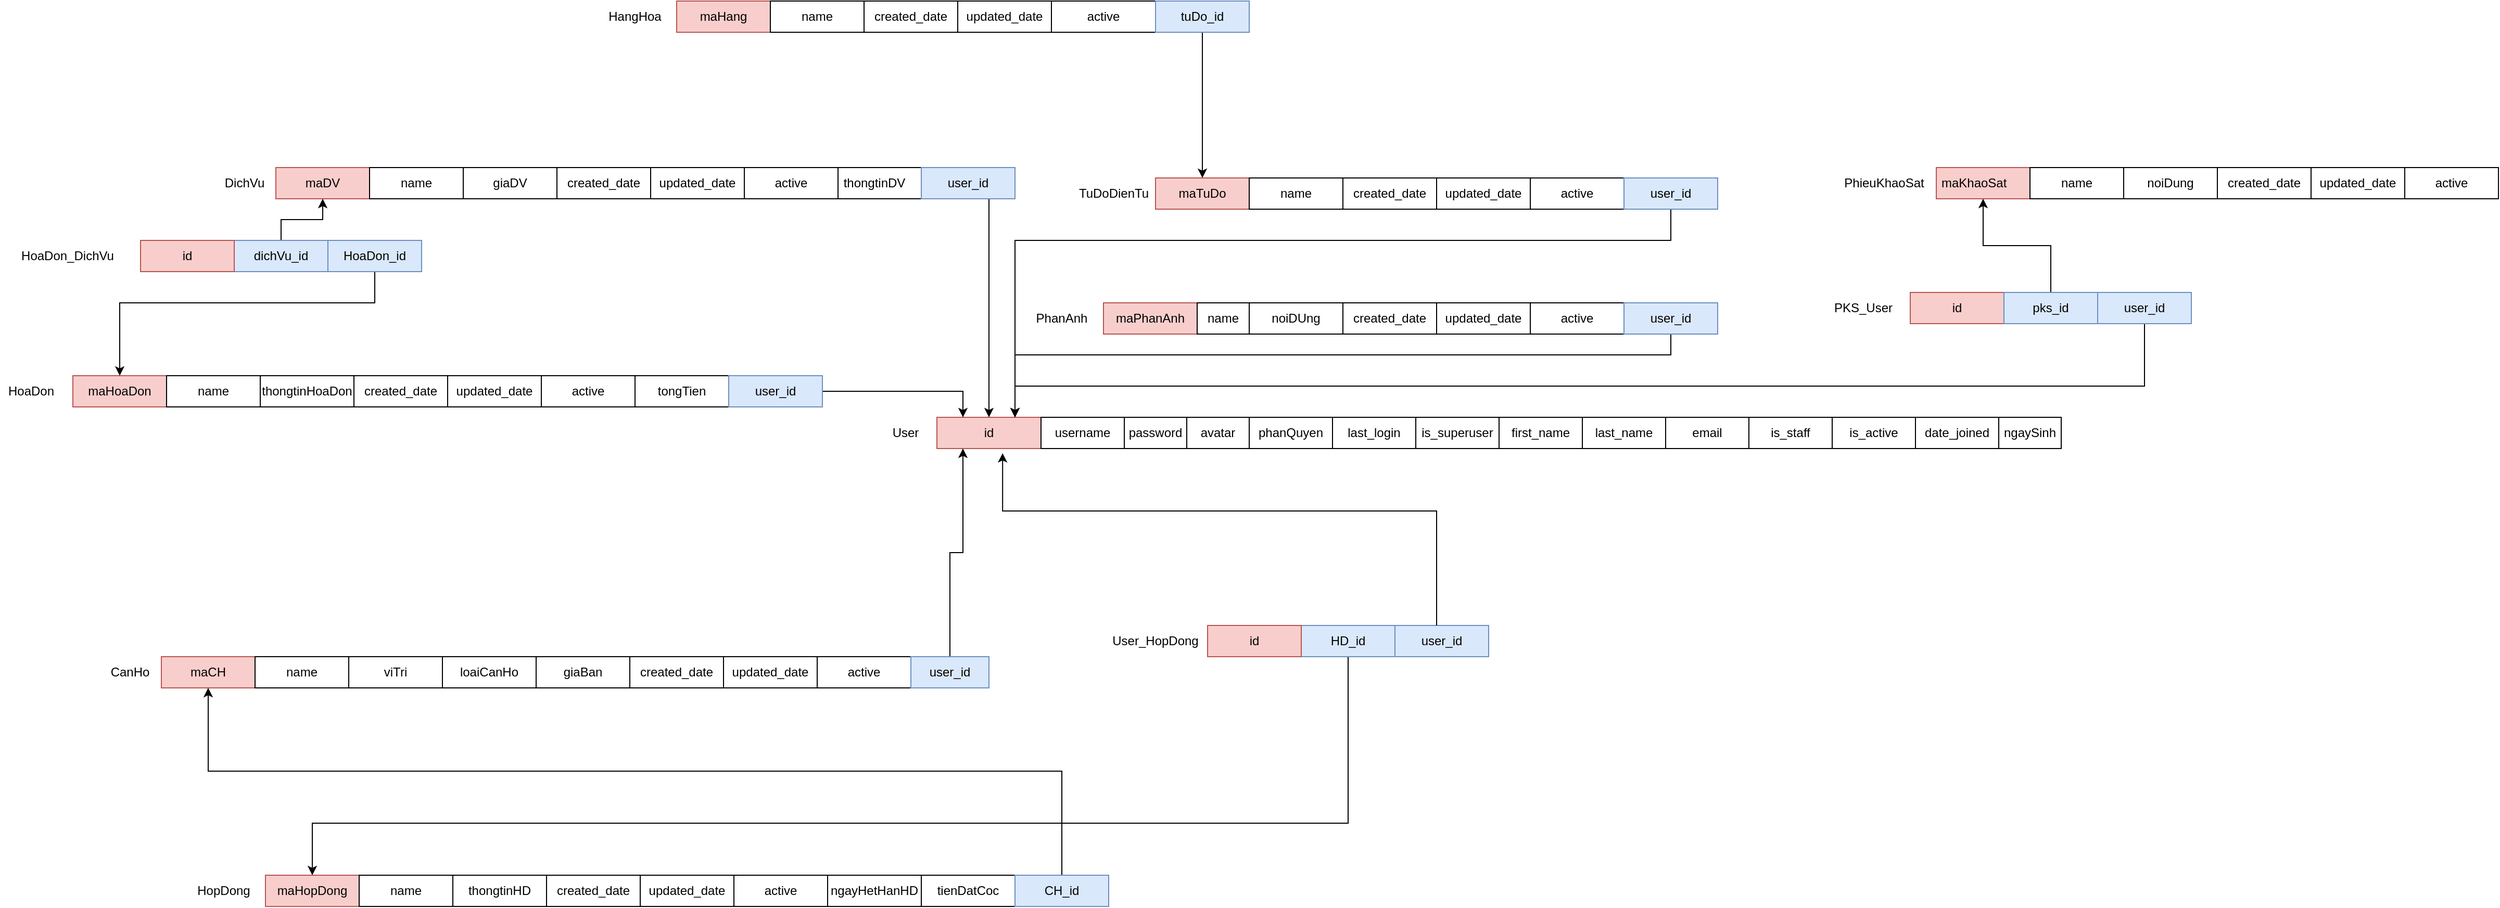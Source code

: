 <mxfile version="24.3.1" type="device">
  <diagram name="Page-1" id="q1O1vENpDjxw2p7QvaA1">
    <mxGraphModel dx="2934" dy="2238" grid="1" gridSize="10" guides="1" tooltips="1" connect="1" arrows="1" fold="1" page="1" pageScale="1" pageWidth="850" pageHeight="1100" math="0" shadow="0">
      <root>
        <mxCell id="0" />
        <mxCell id="1" parent="0" />
        <mxCell id="66MdIRY3A3gf2gSq-HLW-1" value="id" style="rounded=0;whiteSpace=wrap;html=1;fillColor=#f8cecc;strokeColor=#b85450;" parent="1" vertex="1">
          <mxGeometry x="50" y="200" width="100" height="30" as="geometry" />
        </mxCell>
        <mxCell id="66MdIRY3A3gf2gSq-HLW-2" value="User" style="text;html=1;align=center;verticalAlign=middle;whiteSpace=wrap;rounded=0;" parent="1" vertex="1">
          <mxGeometry x="-10" y="200" width="60" height="30" as="geometry" />
        </mxCell>
        <mxCell id="66MdIRY3A3gf2gSq-HLW-4" value="username" style="rounded=0;whiteSpace=wrap;html=1;" parent="1" vertex="1">
          <mxGeometry x="150" y="200" width="80" height="30" as="geometry" />
        </mxCell>
        <mxCell id="66MdIRY3A3gf2gSq-HLW-5" value="password" style="rounded=0;whiteSpace=wrap;html=1;" parent="1" vertex="1">
          <mxGeometry x="230" y="200" width="60" height="30" as="geometry" />
        </mxCell>
        <mxCell id="66MdIRY3A3gf2gSq-HLW-6" value="avatar" style="rounded=0;whiteSpace=wrap;html=1;" parent="1" vertex="1">
          <mxGeometry x="290" y="200" width="60" height="30" as="geometry" />
        </mxCell>
        <mxCell id="66MdIRY3A3gf2gSq-HLW-7" value="phanQuyen" style="rounded=0;whiteSpace=wrap;html=1;" parent="1" vertex="1">
          <mxGeometry x="350" y="200" width="80" height="30" as="geometry" />
        </mxCell>
        <mxCell id="66MdIRY3A3gf2gSq-HLW-17" value="maCH" style="rounded=0;whiteSpace=wrap;html=1;fillColor=#f8cecc;strokeColor=#b85450;" parent="1" vertex="1">
          <mxGeometry x="-695" y="430" width="90" height="30" as="geometry" />
        </mxCell>
        <mxCell id="66MdIRY3A3gf2gSq-HLW-18" value="HopDong" style="text;html=1;align=center;verticalAlign=middle;whiteSpace=wrap;rounded=0;rotation=0;" parent="1" vertex="1">
          <mxGeometry x="-665" y="640" width="60" height="30" as="geometry" />
        </mxCell>
        <mxCell id="66MdIRY3A3gf2gSq-HLW-19" value="name" style="rounded=0;whiteSpace=wrap;html=1;" parent="1" vertex="1">
          <mxGeometry x="-605" y="430" width="90" height="30" as="geometry" />
        </mxCell>
        <mxCell id="66MdIRY3A3gf2gSq-HLW-20" value="viTri" style="rounded=0;whiteSpace=wrap;html=1;" parent="1" vertex="1">
          <mxGeometry x="-515" y="430" width="90" height="30" as="geometry" />
        </mxCell>
        <mxCell id="66MdIRY3A3gf2gSq-HLW-21" value="loaiCanHo" style="rounded=0;whiteSpace=wrap;html=1;" parent="1" vertex="1">
          <mxGeometry x="-425" y="430" width="90" height="30" as="geometry" />
        </mxCell>
        <mxCell id="66MdIRY3A3gf2gSq-HLW-22" value="giaBan" style="rounded=0;whiteSpace=wrap;html=1;" parent="1" vertex="1">
          <mxGeometry x="-335" y="430" width="90" height="30" as="geometry" />
        </mxCell>
        <mxCell id="k4zaMuWIW8IDwqRVQzw7-1" value="first_name" style="rounded=0;whiteSpace=wrap;html=1;" parent="1" vertex="1">
          <mxGeometry x="590" y="200" width="80" height="30" as="geometry" />
        </mxCell>
        <mxCell id="k4zaMuWIW8IDwqRVQzw7-2" value="last_login" style="rounded=0;whiteSpace=wrap;html=1;" parent="1" vertex="1">
          <mxGeometry x="430" y="200" width="80" height="30" as="geometry" />
        </mxCell>
        <mxCell id="k4zaMuWIW8IDwqRVQzw7-3" value="is_superuser" style="rounded=0;whiteSpace=wrap;html=1;" parent="1" vertex="1">
          <mxGeometry x="510" y="200" width="80" height="30" as="geometry" />
        </mxCell>
        <mxCell id="k4zaMuWIW8IDwqRVQzw7-8" value="last_name" style="rounded=0;whiteSpace=wrap;html=1;" parent="1" vertex="1">
          <mxGeometry x="670" y="200" width="80" height="30" as="geometry" />
        </mxCell>
        <mxCell id="k4zaMuWIW8IDwqRVQzw7-9" value="email" style="rounded=0;whiteSpace=wrap;html=1;" parent="1" vertex="1">
          <mxGeometry x="750" y="200" width="80" height="30" as="geometry" />
        </mxCell>
        <mxCell id="k4zaMuWIW8IDwqRVQzw7-10" value="is_staff" style="rounded=0;whiteSpace=wrap;html=1;" parent="1" vertex="1">
          <mxGeometry x="830" y="200" width="80" height="30" as="geometry" />
        </mxCell>
        <mxCell id="k4zaMuWIW8IDwqRVQzw7-11" value="is_active" style="rounded=0;whiteSpace=wrap;html=1;" parent="1" vertex="1">
          <mxGeometry x="910" y="200" width="80" height="30" as="geometry" />
        </mxCell>
        <mxCell id="k4zaMuWIW8IDwqRVQzw7-12" value="date_joined" style="rounded=0;whiteSpace=wrap;html=1;" parent="1" vertex="1">
          <mxGeometry x="990" y="200" width="80" height="30" as="geometry" />
        </mxCell>
        <mxCell id="k4zaMuWIW8IDwqRVQzw7-14" value="ngaySinh" style="rounded=0;whiteSpace=wrap;html=1;" parent="1" vertex="1">
          <mxGeometry x="1070" y="200" width="60" height="30" as="geometry" />
        </mxCell>
        <mxCell id="k4zaMuWIW8IDwqRVQzw7-15" value="CanHo" style="text;html=1;align=center;verticalAlign=middle;whiteSpace=wrap;rounded=0;" parent="1" vertex="1">
          <mxGeometry x="-755" y="430" width="60" height="30" as="geometry" />
        </mxCell>
        <mxCell id="k4zaMuWIW8IDwqRVQzw7-17" value="maHopDong" style="rounded=0;whiteSpace=wrap;html=1;fillColor=#f8cecc;strokeColor=#b85450;" parent="1" vertex="1">
          <mxGeometry x="-595" y="640" width="90" height="30" as="geometry" />
        </mxCell>
        <mxCell id="k4zaMuWIW8IDwqRVQzw7-18" value="name" style="rounded=0;whiteSpace=wrap;html=1;" parent="1" vertex="1">
          <mxGeometry x="-505" y="640" width="90" height="30" as="geometry" />
        </mxCell>
        <mxCell id="k4zaMuWIW8IDwqRVQzw7-19" value="thongtinHD" style="rounded=0;whiteSpace=wrap;html=1;" parent="1" vertex="1">
          <mxGeometry x="-415" y="640" width="90" height="30" as="geometry" />
        </mxCell>
        <mxCell id="k4zaMuWIW8IDwqRVQzw7-20" value="created_date" style="rounded=0;whiteSpace=wrap;html=1;" parent="1" vertex="1">
          <mxGeometry x="-325" y="640" width="90" height="30" as="geometry" />
        </mxCell>
        <mxCell id="k4zaMuWIW8IDwqRVQzw7-22" value="ngayHetHanHD" style="rounded=0;whiteSpace=wrap;html=1;" parent="1" vertex="1">
          <mxGeometry x="-55" y="640" width="90" height="30" as="geometry" />
        </mxCell>
        <mxCell id="k4zaMuWIW8IDwqRVQzw7-23" value="tienDatCoc" style="rounded=0;whiteSpace=wrap;html=1;" parent="1" vertex="1">
          <mxGeometry x="35" y="640" width="90" height="30" as="geometry" />
        </mxCell>
        <mxCell id="k4zaMuWIW8IDwqRVQzw7-24" value="HoaDon" style="text;html=1;align=center;verticalAlign=middle;whiteSpace=wrap;rounded=0;rotation=0;" parent="1" vertex="1">
          <mxGeometry x="-850" y="160" width="60" height="30" as="geometry" />
        </mxCell>
        <mxCell id="k4zaMuWIW8IDwqRVQzw7-25" value="maHoaDon" style="rounded=0;whiteSpace=wrap;html=1;fillColor=#f8cecc;strokeColor=#b85450;" parent="1" vertex="1">
          <mxGeometry x="-780" y="160" width="90" height="30" as="geometry" />
        </mxCell>
        <mxCell id="k4zaMuWIW8IDwqRVQzw7-26" value="name" style="rounded=0;whiteSpace=wrap;html=1;" parent="1" vertex="1">
          <mxGeometry x="-690" y="160" width="90" height="30" as="geometry" />
        </mxCell>
        <mxCell id="k4zaMuWIW8IDwqRVQzw7-27" value="thongtinHoaDon" style="rounded=0;whiteSpace=wrap;html=1;" parent="1" vertex="1">
          <mxGeometry x="-600" y="160" width="90" height="30" as="geometry" />
        </mxCell>
        <mxCell id="k4zaMuWIW8IDwqRVQzw7-28" value="created_date" style="rounded=0;whiteSpace=wrap;html=1;" parent="1" vertex="1">
          <mxGeometry x="-510" y="160" width="90" height="30" as="geometry" />
        </mxCell>
        <mxCell id="k4zaMuWIW8IDwqRVQzw7-30" value="tongTien" style="rounded=0;whiteSpace=wrap;html=1;" parent="1" vertex="1">
          <mxGeometry x="-240" y="160" width="90" height="30" as="geometry" />
        </mxCell>
        <mxCell id="k4zaMuWIW8IDwqRVQzw7-31" value="DichVu" style="text;html=1;align=center;verticalAlign=middle;whiteSpace=wrap;rounded=0;rotation=0;" parent="1" vertex="1">
          <mxGeometry x="-645" y="-40" width="60" height="30" as="geometry" />
        </mxCell>
        <mxCell id="k4zaMuWIW8IDwqRVQzw7-32" value="maDV" style="rounded=0;whiteSpace=wrap;html=1;fillColor=#f8cecc;strokeColor=#b85450;" parent="1" vertex="1">
          <mxGeometry x="-585" y="-40" width="90" height="30" as="geometry" />
        </mxCell>
        <mxCell id="k4zaMuWIW8IDwqRVQzw7-33" value="name" style="rounded=0;whiteSpace=wrap;html=1;" parent="1" vertex="1">
          <mxGeometry x="-495" y="-40" width="90" height="30" as="geometry" />
        </mxCell>
        <mxCell id="k4zaMuWIW8IDwqRVQzw7-34" value="giaDV" style="rounded=0;whiteSpace=wrap;html=1;" parent="1" vertex="1">
          <mxGeometry x="-405" y="-40" width="90" height="30" as="geometry" />
        </mxCell>
        <mxCell id="k4zaMuWIW8IDwqRVQzw7-35" value="created_date" style="rounded=0;whiteSpace=wrap;html=1;" parent="1" vertex="1">
          <mxGeometry x="-315" y="-40" width="90" height="30" as="geometry" />
        </mxCell>
        <mxCell id="k4zaMuWIW8IDwqRVQzw7-37" value="thongtinDV" style="rounded=0;whiteSpace=wrap;html=1;" parent="1" vertex="1">
          <mxGeometry x="-55" y="-40" width="90" height="30" as="geometry" />
        </mxCell>
        <mxCell id="k4zaMuWIW8IDwqRVQzw7-39" value="TuDoDienTu" style="text;html=1;align=center;verticalAlign=middle;whiteSpace=wrap;rounded=0;rotation=0;" parent="1" vertex="1">
          <mxGeometry x="190" y="-30" width="60" height="30" as="geometry" />
        </mxCell>
        <mxCell id="k4zaMuWIW8IDwqRVQzw7-40" value="maTuDo" style="rounded=0;whiteSpace=wrap;html=1;fillColor=#f8cecc;strokeColor=#b85450;" parent="1" vertex="1">
          <mxGeometry x="260" y="-30" width="90" height="30" as="geometry" />
        </mxCell>
        <mxCell id="k4zaMuWIW8IDwqRVQzw7-41" value="name" style="rounded=0;whiteSpace=wrap;html=1;" parent="1" vertex="1">
          <mxGeometry x="350" y="-30" width="90" height="30" as="geometry" />
        </mxCell>
        <mxCell id="k4zaMuWIW8IDwqRVQzw7-43" value="created_date" style="rounded=0;whiteSpace=wrap;html=1;" parent="1" vertex="1">
          <mxGeometry x="440" y="-30" width="90" height="30" as="geometry" />
        </mxCell>
        <mxCell id="k4zaMuWIW8IDwqRVQzw7-44" value="active" style="rounded=0;whiteSpace=wrap;html=1;" parent="1" vertex="1">
          <mxGeometry x="620" y="-30" width="90" height="30" as="geometry" />
        </mxCell>
        <mxCell id="k4zaMuWIW8IDwqRVQzw7-46" value="updated_date" style="rounded=0;whiteSpace=wrap;html=1;" parent="1" vertex="1">
          <mxGeometry x="530" y="-30" width="90" height="30" as="geometry" />
        </mxCell>
        <mxCell id="k4zaMuWIW8IDwqRVQzw7-48" value="updated_date" style="rounded=0;whiteSpace=wrap;html=1;" parent="1" vertex="1">
          <mxGeometry x="-225" y="-40" width="90" height="30" as="geometry" />
        </mxCell>
        <mxCell id="k4zaMuWIW8IDwqRVQzw7-49" value="active" style="rounded=0;whiteSpace=wrap;html=1;" parent="1" vertex="1">
          <mxGeometry x="-135" y="-40" width="90" height="30" as="geometry" />
        </mxCell>
        <mxCell id="k4zaMuWIW8IDwqRVQzw7-50" value="updated_date" style="rounded=0;whiteSpace=wrap;html=1;" parent="1" vertex="1">
          <mxGeometry x="-420" y="160" width="90" height="30" as="geometry" />
        </mxCell>
        <mxCell id="k4zaMuWIW8IDwqRVQzw7-51" value="active" style="rounded=0;whiteSpace=wrap;html=1;" parent="1" vertex="1">
          <mxGeometry x="-330" y="160" width="90" height="30" as="geometry" />
        </mxCell>
        <mxCell id="k4zaMuWIW8IDwqRVQzw7-52" value="updated_date" style="rounded=0;whiteSpace=wrap;html=1;" parent="1" vertex="1">
          <mxGeometry x="-235" y="640" width="90" height="30" as="geometry" />
        </mxCell>
        <mxCell id="k4zaMuWIW8IDwqRVQzw7-53" value="active" style="rounded=0;whiteSpace=wrap;html=1;" parent="1" vertex="1">
          <mxGeometry x="-145" y="640" width="90" height="30" as="geometry" />
        </mxCell>
        <mxCell id="k4zaMuWIW8IDwqRVQzw7-54" value="updated_date" style="rounded=0;whiteSpace=wrap;html=1;" parent="1" vertex="1">
          <mxGeometry x="-155" y="430" width="90" height="30" as="geometry" />
        </mxCell>
        <mxCell id="k4zaMuWIW8IDwqRVQzw7-55" value="created_date" style="rounded=0;whiteSpace=wrap;html=1;" parent="1" vertex="1">
          <mxGeometry x="-245" y="430" width="90" height="30" as="geometry" />
        </mxCell>
        <mxCell id="k4zaMuWIW8IDwqRVQzw7-56" value="active" style="rounded=0;whiteSpace=wrap;html=1;" parent="1" vertex="1">
          <mxGeometry x="-65" y="430" width="90" height="30" as="geometry" />
        </mxCell>
        <mxCell id="k4zaMuWIW8IDwqRVQzw7-57" value="HangHoa" style="text;html=1;align=center;verticalAlign=middle;whiteSpace=wrap;rounded=0;rotation=0;" parent="1" vertex="1">
          <mxGeometry x="-270" y="-200" width="60" height="30" as="geometry" />
        </mxCell>
        <mxCell id="k4zaMuWIW8IDwqRVQzw7-58" value="maHang" style="rounded=0;whiteSpace=wrap;html=1;fillColor=#f8cecc;strokeColor=#b85450;" parent="1" vertex="1">
          <mxGeometry x="-200" y="-200" width="90" height="30" as="geometry" />
        </mxCell>
        <mxCell id="k4zaMuWIW8IDwqRVQzw7-59" value="name" style="rounded=0;whiteSpace=wrap;html=1;" parent="1" vertex="1">
          <mxGeometry x="-110" y="-200" width="90" height="30" as="geometry" />
        </mxCell>
        <mxCell id="k4zaMuWIW8IDwqRVQzw7-60" value="created_date" style="rounded=0;whiteSpace=wrap;html=1;" parent="1" vertex="1">
          <mxGeometry x="-20" y="-200" width="90" height="30" as="geometry" />
        </mxCell>
        <mxCell id="k4zaMuWIW8IDwqRVQzw7-61" value="active" style="rounded=0;whiteSpace=wrap;html=1;" parent="1" vertex="1">
          <mxGeometry x="160" y="-200" width="100" height="30" as="geometry" />
        </mxCell>
        <mxCell id="k4zaMuWIW8IDwqRVQzw7-62" value="updated_date" style="rounded=0;whiteSpace=wrap;html=1;" parent="1" vertex="1">
          <mxGeometry x="70" y="-200" width="90" height="30" as="geometry" />
        </mxCell>
        <mxCell id="k4zaMuWIW8IDwqRVQzw7-63" value="PhanAnh" style="text;html=1;align=center;verticalAlign=middle;whiteSpace=wrap;rounded=0;rotation=0;" parent="1" vertex="1">
          <mxGeometry x="140" y="90" width="60" height="30" as="geometry" />
        </mxCell>
        <mxCell id="k4zaMuWIW8IDwqRVQzw7-64" value="maPhanAnh" style="rounded=0;whiteSpace=wrap;html=1;fillColor=#f8cecc;strokeColor=#b85450;" parent="1" vertex="1">
          <mxGeometry x="210" y="90" width="90" height="30" as="geometry" />
        </mxCell>
        <mxCell id="k4zaMuWIW8IDwqRVQzw7-65" value="noiDUng" style="rounded=0;whiteSpace=wrap;html=1;" parent="1" vertex="1">
          <mxGeometry x="350" y="90" width="90" height="30" as="geometry" />
        </mxCell>
        <mxCell id="k4zaMuWIW8IDwqRVQzw7-66" value="created_date" style="rounded=0;whiteSpace=wrap;html=1;" parent="1" vertex="1">
          <mxGeometry x="440" y="90" width="90" height="30" as="geometry" />
        </mxCell>
        <mxCell id="k4zaMuWIW8IDwqRVQzw7-67" value="active" style="rounded=0;whiteSpace=wrap;html=1;" parent="1" vertex="1">
          <mxGeometry x="620" y="90" width="90" height="30" as="geometry" />
        </mxCell>
        <mxCell id="k4zaMuWIW8IDwqRVQzw7-68" value="updated_date" style="rounded=0;whiteSpace=wrap;html=1;" parent="1" vertex="1">
          <mxGeometry x="530" y="90" width="90" height="30" as="geometry" />
        </mxCell>
        <mxCell id="k4zaMuWIW8IDwqRVQzw7-69" value="PhieuKhaoSat" style="text;html=1;align=center;verticalAlign=middle;whiteSpace=wrap;rounded=0;rotation=0;" parent="1" vertex="1">
          <mxGeometry x="930" y="-40" width="60" height="30" as="geometry" />
        </mxCell>
        <mxCell id="k4zaMuWIW8IDwqRVQzw7-70" value="maKhaoSat&lt;span style=&quot;white-space: pre;&quot;&gt;&#x9;&lt;/span&gt;" style="rounded=0;whiteSpace=wrap;html=1;fillColor=#f8cecc;strokeColor=#b85450;" parent="1" vertex="1">
          <mxGeometry x="1010" y="-40" width="90" height="30" as="geometry" />
        </mxCell>
        <mxCell id="k4zaMuWIW8IDwqRVQzw7-71" value="name" style="rounded=0;whiteSpace=wrap;html=1;" parent="1" vertex="1">
          <mxGeometry x="1100" y="-40" width="90" height="30" as="geometry" />
        </mxCell>
        <mxCell id="k4zaMuWIW8IDwqRVQzw7-72" value="noiDung" style="rounded=0;whiteSpace=wrap;html=1;" parent="1" vertex="1">
          <mxGeometry x="1190" y="-40" width="90" height="30" as="geometry" />
        </mxCell>
        <mxCell id="k4zaMuWIW8IDwqRVQzw7-73" value="active" style="rounded=0;whiteSpace=wrap;html=1;" parent="1" vertex="1">
          <mxGeometry x="1460" y="-40" width="90" height="30" as="geometry" />
        </mxCell>
        <mxCell id="k4zaMuWIW8IDwqRVQzw7-74" value="updated_date" style="rounded=0;whiteSpace=wrap;html=1;" parent="1" vertex="1">
          <mxGeometry x="1370" y="-40" width="90" height="30" as="geometry" />
        </mxCell>
        <mxCell id="k4zaMuWIW8IDwqRVQzw7-75" value="created_date" style="rounded=0;whiteSpace=wrap;html=1;" parent="1" vertex="1">
          <mxGeometry x="1280" y="-40" width="90" height="30" as="geometry" />
        </mxCell>
        <mxCell id="k4zaMuWIW8IDwqRVQzw7-88" style="edgeStyle=orthogonalEdgeStyle;rounded=0;orthogonalLoop=1;jettySize=auto;html=1;entryX=0.25;entryY=0;entryDx=0;entryDy=0;" parent="1" source="k4zaMuWIW8IDwqRVQzw7-83" target="66MdIRY3A3gf2gSq-HLW-1" edge="1">
          <mxGeometry relative="1" as="geometry" />
        </mxCell>
        <mxCell id="k4zaMuWIW8IDwqRVQzw7-83" value="user_id" style="rounded=0;whiteSpace=wrap;html=1;fillColor=#dae8fc;strokeColor=#6c8ebf;" parent="1" vertex="1">
          <mxGeometry x="-150" y="160" width="90" height="30" as="geometry" />
        </mxCell>
        <mxCell id="k4zaMuWIW8IDwqRVQzw7-87" style="edgeStyle=orthogonalEdgeStyle;rounded=0;orthogonalLoop=1;jettySize=auto;html=1;entryX=0.5;entryY=0;entryDx=0;entryDy=0;" parent="1" source="k4zaMuWIW8IDwqRVQzw7-85" target="66MdIRY3A3gf2gSq-HLW-1" edge="1">
          <mxGeometry relative="1" as="geometry">
            <Array as="points">
              <mxPoint x="100" y="40" />
              <mxPoint x="100" y="40" />
            </Array>
          </mxGeometry>
        </mxCell>
        <mxCell id="k4zaMuWIW8IDwqRVQzw7-85" value="user_id" style="rounded=0;whiteSpace=wrap;html=1;fillColor=#dae8fc;strokeColor=#6c8ebf;" parent="1" vertex="1">
          <mxGeometry x="35" y="-40" width="90" height="30" as="geometry" />
        </mxCell>
        <mxCell id="k4zaMuWIW8IDwqRVQzw7-89" value="HoaDon_DichVu" style="text;html=1;align=center;verticalAlign=middle;whiteSpace=wrap;rounded=0;rotation=0;" parent="1" vertex="1">
          <mxGeometry x="-815" y="30" width="60" height="30" as="geometry" />
        </mxCell>
        <mxCell id="k4zaMuWIW8IDwqRVQzw7-94" style="edgeStyle=orthogonalEdgeStyle;rounded=0;orthogonalLoop=1;jettySize=auto;html=1;entryX=0.5;entryY=1;entryDx=0;entryDy=0;" parent="1" source="k4zaMuWIW8IDwqRVQzw7-90" target="k4zaMuWIW8IDwqRVQzw7-32" edge="1">
          <mxGeometry relative="1" as="geometry" />
        </mxCell>
        <mxCell id="k4zaMuWIW8IDwqRVQzw7-90" value="dichVu_id" style="rounded=0;whiteSpace=wrap;html=1;fillColor=#dae8fc;strokeColor=#6c8ebf;" parent="1" vertex="1">
          <mxGeometry x="-625" y="30" width="90" height="30" as="geometry" />
        </mxCell>
        <mxCell id="k4zaMuWIW8IDwqRVQzw7-96" style="edgeStyle=orthogonalEdgeStyle;rounded=0;orthogonalLoop=1;jettySize=auto;html=1;entryX=0.5;entryY=0;entryDx=0;entryDy=0;" parent="1" source="k4zaMuWIW8IDwqRVQzw7-91" target="k4zaMuWIW8IDwqRVQzw7-25" edge="1">
          <mxGeometry relative="1" as="geometry">
            <Array as="points">
              <mxPoint x="-490" y="90" />
              <mxPoint x="-735" y="90" />
            </Array>
          </mxGeometry>
        </mxCell>
        <mxCell id="k4zaMuWIW8IDwqRVQzw7-91" value="HoaDon_id" style="rounded=0;whiteSpace=wrap;html=1;fillColor=#dae8fc;strokeColor=#6c8ebf;" parent="1" vertex="1">
          <mxGeometry x="-535" y="30" width="90" height="30" as="geometry" />
        </mxCell>
        <mxCell id="k4zaMuWIW8IDwqRVQzw7-92" value="id" style="rounded=0;whiteSpace=wrap;html=1;fillColor=#f8cecc;strokeColor=#b85450;" parent="1" vertex="1">
          <mxGeometry x="-715" y="30" width="90" height="30" as="geometry" />
        </mxCell>
        <mxCell id="k4zaMuWIW8IDwqRVQzw7-98" style="edgeStyle=orthogonalEdgeStyle;rounded=0;orthogonalLoop=1;jettySize=auto;html=1;entryX=0.75;entryY=0;entryDx=0;entryDy=0;" parent="1" source="k4zaMuWIW8IDwqRVQzw7-97" target="66MdIRY3A3gf2gSq-HLW-1" edge="1">
          <mxGeometry relative="1" as="geometry">
            <Array as="points">
              <mxPoint x="755" y="30" />
              <mxPoint x="125" y="30" />
            </Array>
          </mxGeometry>
        </mxCell>
        <mxCell id="k4zaMuWIW8IDwqRVQzw7-97" value="user_id" style="rounded=0;whiteSpace=wrap;html=1;fillColor=#dae8fc;strokeColor=#6c8ebf;" parent="1" vertex="1">
          <mxGeometry x="710" y="-30" width="90" height="30" as="geometry" />
        </mxCell>
        <mxCell id="k4zaMuWIW8IDwqRVQzw7-128" style="edgeStyle=orthogonalEdgeStyle;rounded=0;orthogonalLoop=1;jettySize=auto;html=1;entryX=0.5;entryY=0;entryDx=0;entryDy=0;" parent="1" source="k4zaMuWIW8IDwqRVQzw7-99" target="k4zaMuWIW8IDwqRVQzw7-40" edge="1">
          <mxGeometry relative="1" as="geometry" />
        </mxCell>
        <mxCell id="k4zaMuWIW8IDwqRVQzw7-99" value="tuDo_id" style="rounded=0;whiteSpace=wrap;html=1;fillColor=#dae8fc;strokeColor=#6c8ebf;" parent="1" vertex="1">
          <mxGeometry x="260" y="-200" width="90" height="30" as="geometry" />
        </mxCell>
        <mxCell id="k4zaMuWIW8IDwqRVQzw7-113" style="edgeStyle=orthogonalEdgeStyle;rounded=0;orthogonalLoop=1;jettySize=auto;html=1;entryX=0.5;entryY=1;entryDx=0;entryDy=0;" parent="1" source="k4zaMuWIW8IDwqRVQzw7-102" target="66MdIRY3A3gf2gSq-HLW-17" edge="1">
          <mxGeometry relative="1" as="geometry">
            <Array as="points">
              <mxPoint x="170" y="540" />
              <mxPoint x="-650" y="540" />
            </Array>
          </mxGeometry>
        </mxCell>
        <mxCell id="k4zaMuWIW8IDwqRVQzw7-102" value="CH_id" style="rounded=0;whiteSpace=wrap;html=1;fillColor=#dae8fc;strokeColor=#6c8ebf;" parent="1" vertex="1">
          <mxGeometry x="125" y="640" width="90" height="30" as="geometry" />
        </mxCell>
        <mxCell id="EODZzIdvEAenFzdQfOqk-2" style="edgeStyle=orthogonalEdgeStyle;rounded=0;orthogonalLoop=1;jettySize=auto;html=1;entryX=0.25;entryY=1;entryDx=0;entryDy=0;" edge="1" parent="1" source="k4zaMuWIW8IDwqRVQzw7-109" target="66MdIRY3A3gf2gSq-HLW-1">
          <mxGeometry relative="1" as="geometry" />
        </mxCell>
        <mxCell id="k4zaMuWIW8IDwqRVQzw7-109" value="user_id" style="rounded=0;whiteSpace=wrap;html=1;fillColor=#dae8fc;strokeColor=#6c8ebf;" parent="1" vertex="1">
          <mxGeometry x="25" y="430" width="75" height="30" as="geometry" />
        </mxCell>
        <mxCell id="k4zaMuWIW8IDwqRVQzw7-115" value="User_HopDong" style="text;html=1;align=center;verticalAlign=middle;whiteSpace=wrap;rounded=0;" parent="1" vertex="1">
          <mxGeometry x="230" y="400" width="60" height="30" as="geometry" />
        </mxCell>
        <mxCell id="k4zaMuWIW8IDwqRVQzw7-122" style="edgeStyle=orthogonalEdgeStyle;rounded=0;orthogonalLoop=1;jettySize=auto;html=1;entryX=0.5;entryY=0;entryDx=0;entryDy=0;exitX=0.5;exitY=1;exitDx=0;exitDy=0;" parent="1" source="k4zaMuWIW8IDwqRVQzw7-116" target="k4zaMuWIW8IDwqRVQzw7-17" edge="1">
          <mxGeometry relative="1" as="geometry">
            <Array as="points">
              <mxPoint x="445" y="590" />
              <mxPoint x="-550" y="590" />
            </Array>
          </mxGeometry>
        </mxCell>
        <mxCell id="k4zaMuWIW8IDwqRVQzw7-116" value="HD_id" style="rounded=0;whiteSpace=wrap;html=1;fillColor=#dae8fc;strokeColor=#6c8ebf;" parent="1" vertex="1">
          <mxGeometry x="400" y="400" width="90" height="30" as="geometry" />
        </mxCell>
        <mxCell id="k4zaMuWIW8IDwqRVQzw7-117" value="id" style="rounded=0;whiteSpace=wrap;html=1;fillColor=#f8cecc;strokeColor=#b85450;" parent="1" vertex="1">
          <mxGeometry x="310" y="400" width="90" height="30" as="geometry" />
        </mxCell>
        <mxCell id="k4zaMuWIW8IDwqRVQzw7-118" value="user_id" style="rounded=0;whiteSpace=wrap;html=1;fillColor=#dae8fc;strokeColor=#6c8ebf;" parent="1" vertex="1">
          <mxGeometry x="490" y="400" width="90" height="30" as="geometry" />
        </mxCell>
        <mxCell id="k4zaMuWIW8IDwqRVQzw7-120" style="edgeStyle=orthogonalEdgeStyle;rounded=0;orthogonalLoop=1;jettySize=auto;html=1;entryX=0.631;entryY=1.148;entryDx=0;entryDy=0;entryPerimeter=0;" parent="1" source="k4zaMuWIW8IDwqRVQzw7-118" target="66MdIRY3A3gf2gSq-HLW-1" edge="1">
          <mxGeometry relative="1" as="geometry">
            <Array as="points">
              <mxPoint x="530" y="290" />
              <mxPoint x="113" y="290" />
            </Array>
          </mxGeometry>
        </mxCell>
        <mxCell id="k4zaMuWIW8IDwqRVQzw7-126" style="edgeStyle=orthogonalEdgeStyle;rounded=0;orthogonalLoop=1;jettySize=auto;html=1;entryX=0.75;entryY=0;entryDx=0;entryDy=0;" parent="1" source="k4zaMuWIW8IDwqRVQzw7-124" target="66MdIRY3A3gf2gSq-HLW-1" edge="1">
          <mxGeometry relative="1" as="geometry">
            <Array as="points">
              <mxPoint x="755" y="140" />
              <mxPoint x="125" y="140" />
            </Array>
          </mxGeometry>
        </mxCell>
        <mxCell id="k4zaMuWIW8IDwqRVQzw7-124" value="user_id" style="rounded=0;whiteSpace=wrap;html=1;fillColor=#dae8fc;strokeColor=#6c8ebf;" parent="1" vertex="1">
          <mxGeometry x="710" y="90" width="90" height="30" as="geometry" />
        </mxCell>
        <mxCell id="k4zaMuWIW8IDwqRVQzw7-129" value="PKS_User" style="text;html=1;align=center;verticalAlign=middle;whiteSpace=wrap;rounded=0;rotation=0;" parent="1" vertex="1">
          <mxGeometry x="910" y="80" width="60" height="30" as="geometry" />
        </mxCell>
        <mxCell id="k4zaMuWIW8IDwqRVQzw7-130" value="id" style="rounded=0;whiteSpace=wrap;html=1;fillColor=#f8cecc;strokeColor=#b85450;" parent="1" vertex="1">
          <mxGeometry x="985" y="80" width="90" height="30" as="geometry" />
        </mxCell>
        <mxCell id="k4zaMuWIW8IDwqRVQzw7-134" style="edgeStyle=orthogonalEdgeStyle;rounded=0;orthogonalLoop=1;jettySize=auto;html=1;entryX=0.5;entryY=1;entryDx=0;entryDy=0;" parent="1" source="k4zaMuWIW8IDwqRVQzw7-131" target="k4zaMuWIW8IDwqRVQzw7-70" edge="1">
          <mxGeometry relative="1" as="geometry" />
        </mxCell>
        <mxCell id="k4zaMuWIW8IDwqRVQzw7-131" value="pks_id" style="rounded=0;whiteSpace=wrap;html=1;fillColor=#dae8fc;strokeColor=#6c8ebf;" parent="1" vertex="1">
          <mxGeometry x="1075" y="80" width="90" height="30" as="geometry" />
        </mxCell>
        <mxCell id="k4zaMuWIW8IDwqRVQzw7-133" style="edgeStyle=orthogonalEdgeStyle;rounded=0;orthogonalLoop=1;jettySize=auto;html=1;entryX=0.75;entryY=0;entryDx=0;entryDy=0;" parent="1" source="k4zaMuWIW8IDwqRVQzw7-132" target="66MdIRY3A3gf2gSq-HLW-1" edge="1">
          <mxGeometry relative="1" as="geometry">
            <Array as="points">
              <mxPoint x="1210" y="170" />
              <mxPoint x="125" y="170" />
            </Array>
          </mxGeometry>
        </mxCell>
        <mxCell id="k4zaMuWIW8IDwqRVQzw7-132" value="user_id" style="rounded=0;whiteSpace=wrap;html=1;fillColor=#dae8fc;strokeColor=#6c8ebf;" parent="1" vertex="1">
          <mxGeometry x="1165" y="80" width="90" height="30" as="geometry" />
        </mxCell>
        <mxCell id="EODZzIdvEAenFzdQfOqk-5" value="name" style="rounded=0;whiteSpace=wrap;html=1;" vertex="1" parent="1">
          <mxGeometry x="300" y="90" width="50" height="30" as="geometry" />
        </mxCell>
      </root>
    </mxGraphModel>
  </diagram>
</mxfile>
